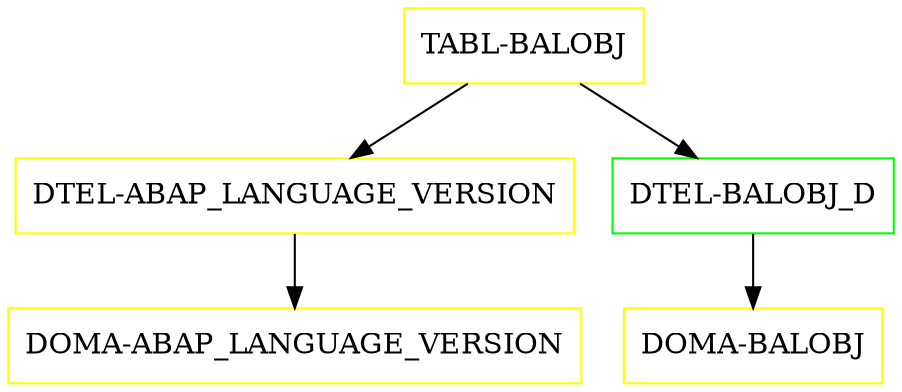 digraph G {
  "TABL-BALOBJ" [shape=box,color=yellow];
  "DTEL-ABAP_LANGUAGE_VERSION" [shape=box,color=yellow,URL="./DTEL_ABAP_LANGUAGE_VERSION.html"];
  "DOMA-ABAP_LANGUAGE_VERSION" [shape=box,color=yellow,URL="./DOMA_ABAP_LANGUAGE_VERSION.html"];
  "DTEL-BALOBJ_D" [shape=box,color=green,URL="./DTEL_BALOBJ_D.html"];
  "DOMA-BALOBJ" [shape=box,color=yellow,URL="./DOMA_BALOBJ.html"];
  "TABL-BALOBJ" -> "DTEL-BALOBJ_D";
  "TABL-BALOBJ" -> "DTEL-ABAP_LANGUAGE_VERSION";
  "DTEL-ABAP_LANGUAGE_VERSION" -> "DOMA-ABAP_LANGUAGE_VERSION";
  "DTEL-BALOBJ_D" -> "DOMA-BALOBJ";
}
